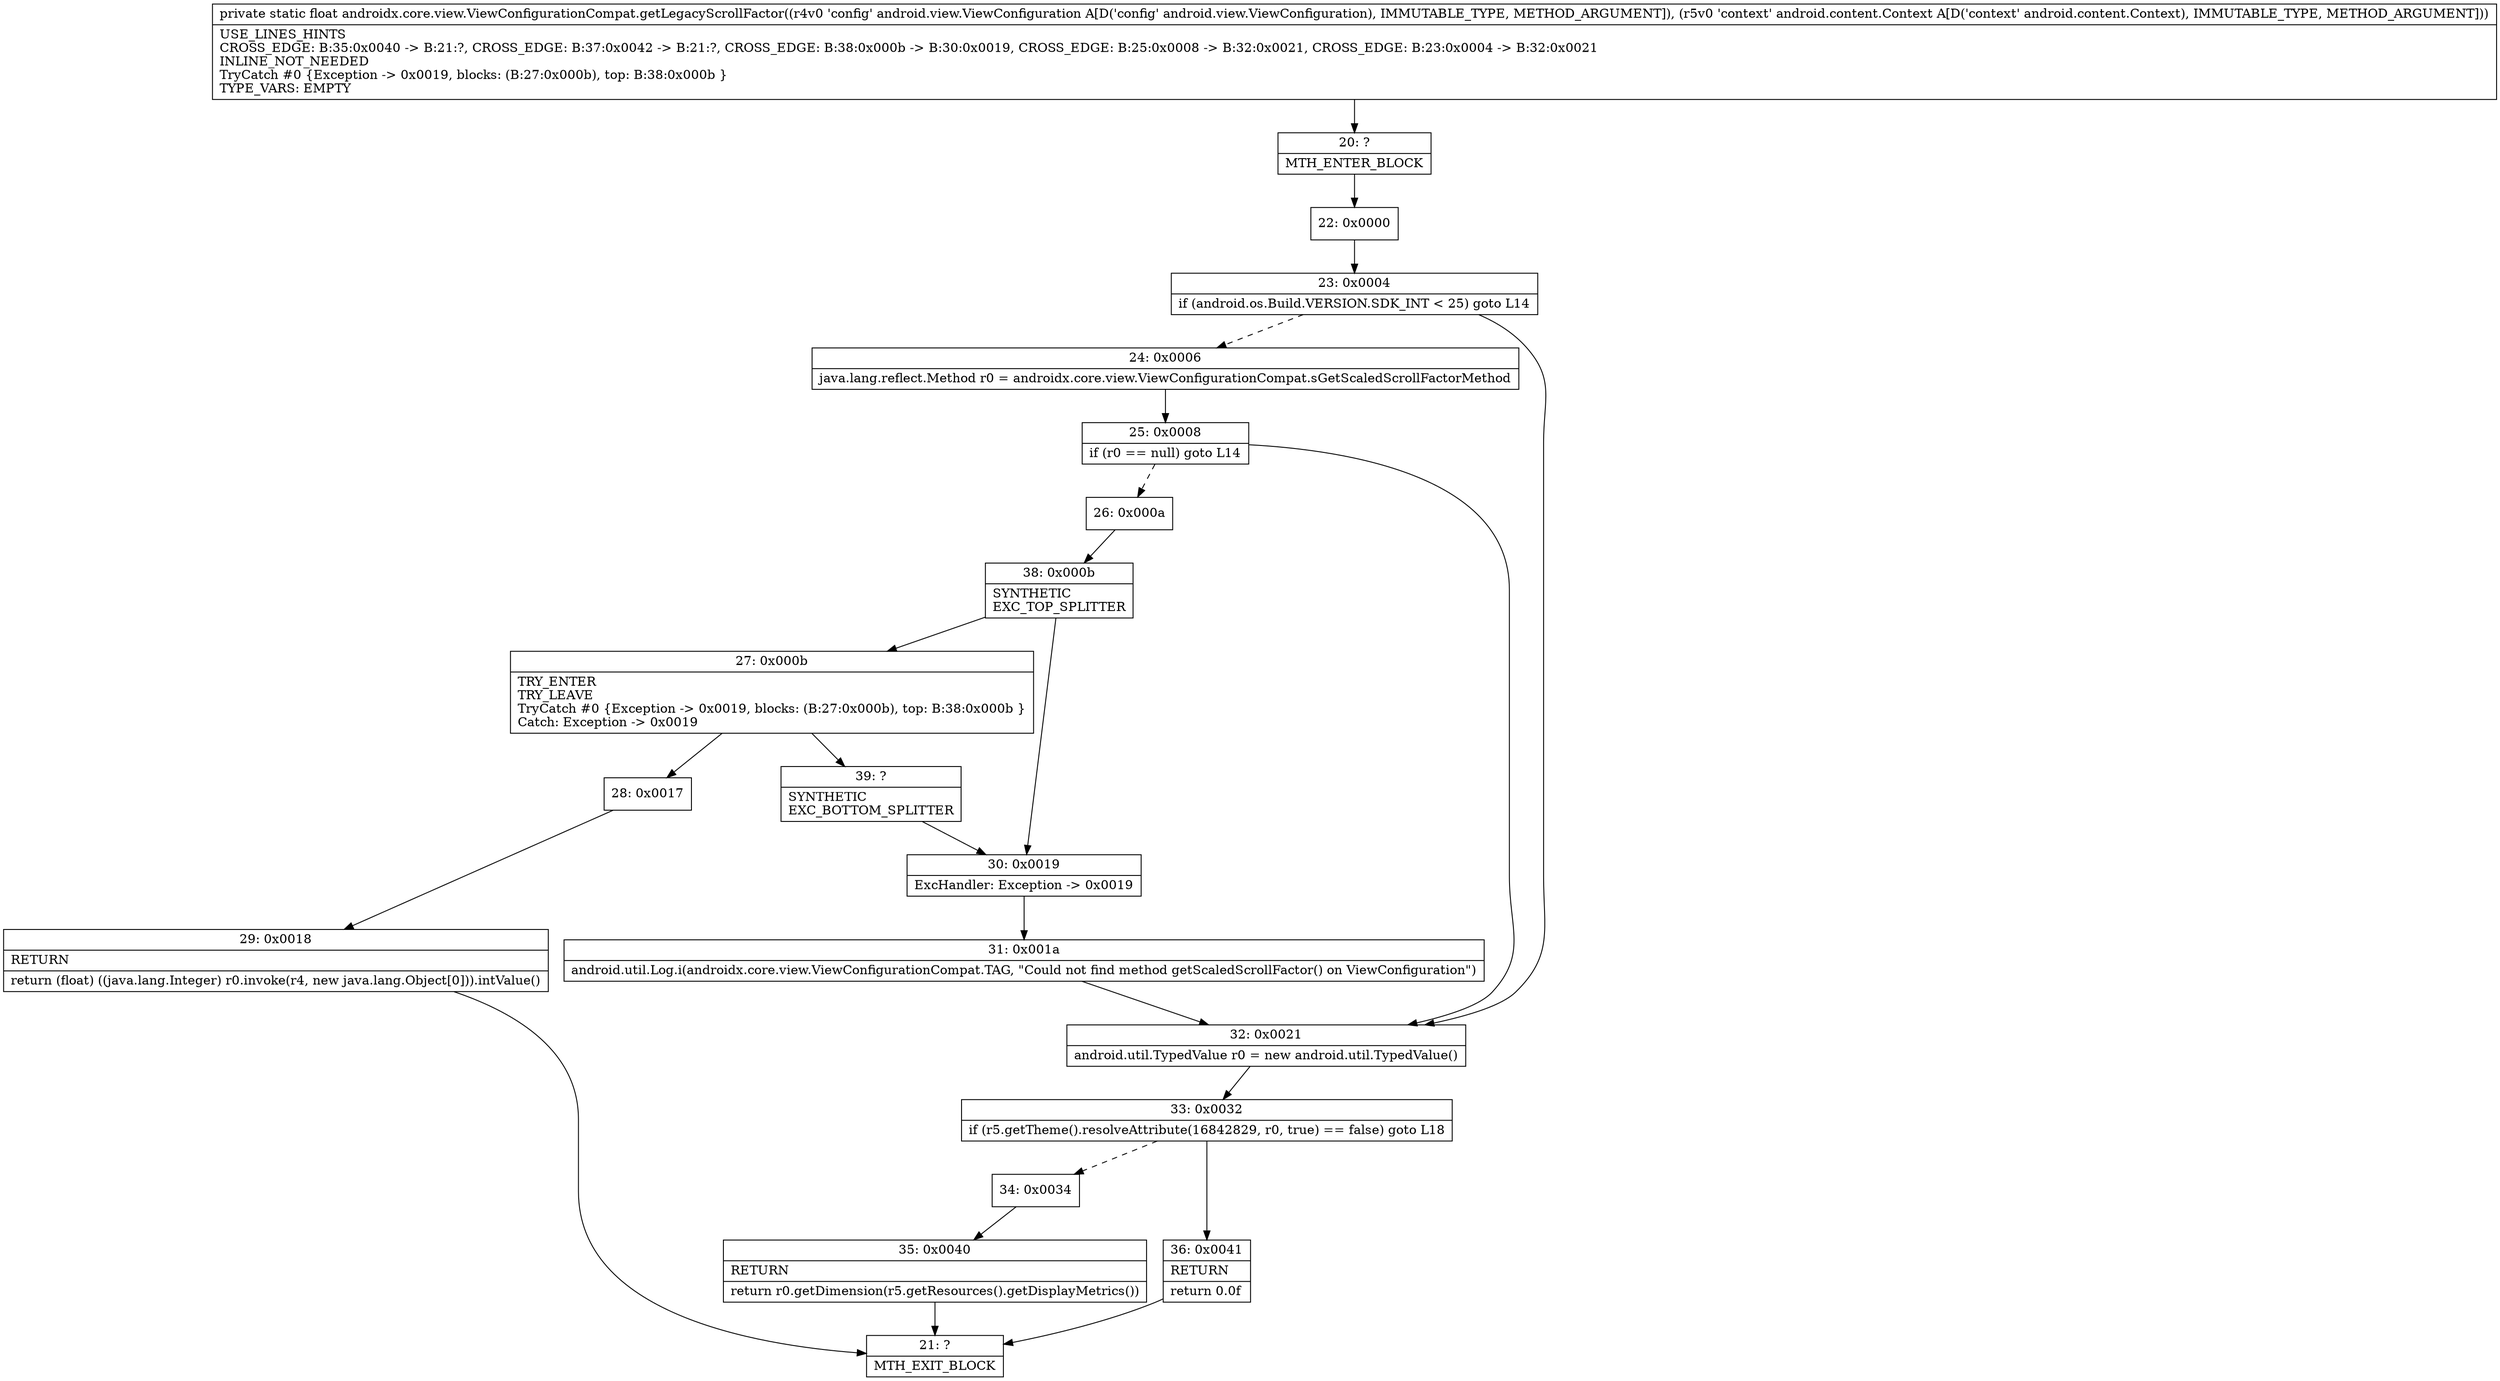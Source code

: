 digraph "CFG forandroidx.core.view.ViewConfigurationCompat.getLegacyScrollFactor(Landroid\/view\/ViewConfiguration;Landroid\/content\/Context;)F" {
Node_20 [shape=record,label="{20\:\ ?|MTH_ENTER_BLOCK\l}"];
Node_22 [shape=record,label="{22\:\ 0x0000}"];
Node_23 [shape=record,label="{23\:\ 0x0004|if (android.os.Build.VERSION.SDK_INT \< 25) goto L14\l}"];
Node_24 [shape=record,label="{24\:\ 0x0006|java.lang.reflect.Method r0 = androidx.core.view.ViewConfigurationCompat.sGetScaledScrollFactorMethod\l}"];
Node_25 [shape=record,label="{25\:\ 0x0008|if (r0 == null) goto L14\l}"];
Node_26 [shape=record,label="{26\:\ 0x000a}"];
Node_38 [shape=record,label="{38\:\ 0x000b|SYNTHETIC\lEXC_TOP_SPLITTER\l}"];
Node_27 [shape=record,label="{27\:\ 0x000b|TRY_ENTER\lTRY_LEAVE\lTryCatch #0 \{Exception \-\> 0x0019, blocks: (B:27:0x000b), top: B:38:0x000b \}\lCatch: Exception \-\> 0x0019\l}"];
Node_28 [shape=record,label="{28\:\ 0x0017}"];
Node_29 [shape=record,label="{29\:\ 0x0018|RETURN\l|return (float) ((java.lang.Integer) r0.invoke(r4, new java.lang.Object[0])).intValue()\l}"];
Node_21 [shape=record,label="{21\:\ ?|MTH_EXIT_BLOCK\l}"];
Node_39 [shape=record,label="{39\:\ ?|SYNTHETIC\lEXC_BOTTOM_SPLITTER\l}"];
Node_30 [shape=record,label="{30\:\ 0x0019|ExcHandler: Exception \-\> 0x0019\l}"];
Node_31 [shape=record,label="{31\:\ 0x001a|android.util.Log.i(androidx.core.view.ViewConfigurationCompat.TAG, \"Could not find method getScaledScrollFactor() on ViewConfiguration\")\l}"];
Node_32 [shape=record,label="{32\:\ 0x0021|android.util.TypedValue r0 = new android.util.TypedValue()\l}"];
Node_33 [shape=record,label="{33\:\ 0x0032|if (r5.getTheme().resolveAttribute(16842829, r0, true) == false) goto L18\l}"];
Node_34 [shape=record,label="{34\:\ 0x0034}"];
Node_35 [shape=record,label="{35\:\ 0x0040|RETURN\l|return r0.getDimension(r5.getResources().getDisplayMetrics())\l}"];
Node_36 [shape=record,label="{36\:\ 0x0041|RETURN\l|return 0.0f\l}"];
MethodNode[shape=record,label="{private static float androidx.core.view.ViewConfigurationCompat.getLegacyScrollFactor((r4v0 'config' android.view.ViewConfiguration A[D('config' android.view.ViewConfiguration), IMMUTABLE_TYPE, METHOD_ARGUMENT]), (r5v0 'context' android.content.Context A[D('context' android.content.Context), IMMUTABLE_TYPE, METHOD_ARGUMENT]))  | USE_LINES_HINTS\lCROSS_EDGE: B:35:0x0040 \-\> B:21:?, CROSS_EDGE: B:37:0x0042 \-\> B:21:?, CROSS_EDGE: B:38:0x000b \-\> B:30:0x0019, CROSS_EDGE: B:25:0x0008 \-\> B:32:0x0021, CROSS_EDGE: B:23:0x0004 \-\> B:32:0x0021\lINLINE_NOT_NEEDED\lTryCatch #0 \{Exception \-\> 0x0019, blocks: (B:27:0x000b), top: B:38:0x000b \}\lTYPE_VARS: EMPTY\l}"];
MethodNode -> Node_20;Node_20 -> Node_22;
Node_22 -> Node_23;
Node_23 -> Node_24[style=dashed];
Node_23 -> Node_32;
Node_24 -> Node_25;
Node_25 -> Node_26[style=dashed];
Node_25 -> Node_32;
Node_26 -> Node_38;
Node_38 -> Node_27;
Node_38 -> Node_30;
Node_27 -> Node_28;
Node_27 -> Node_39;
Node_28 -> Node_29;
Node_29 -> Node_21;
Node_39 -> Node_30;
Node_30 -> Node_31;
Node_31 -> Node_32;
Node_32 -> Node_33;
Node_33 -> Node_34[style=dashed];
Node_33 -> Node_36;
Node_34 -> Node_35;
Node_35 -> Node_21;
Node_36 -> Node_21;
}

